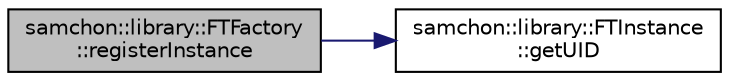 digraph "samchon::library::FTFactory::registerInstance"
{
  edge [fontname="Helvetica",fontsize="10",labelfontname="Helvetica",labelfontsize="10"];
  node [fontname="Helvetica",fontsize="10",shape=record];
  rankdir="LR";
  Node1 [label="samchon::library::FTFactory\l::registerInstance",height=0.2,width=0.4,color="black", fillcolor="grey75", style="filled", fontcolor="black"];
  Node1 -> Node2 [color="midnightblue",fontsize="10",style="solid",fontname="Helvetica"];
  Node2 [label="samchon::library::FTInstance\l::getUID",height=0.2,width=0.4,color="black", fillcolor="white", style="filled",URL="$d7/d0a/classsamchon_1_1library_1_1FTInstance.html#a34ad376e11e84ed49182f00e6b5d268b",tooltip="Get uid. "];
}
